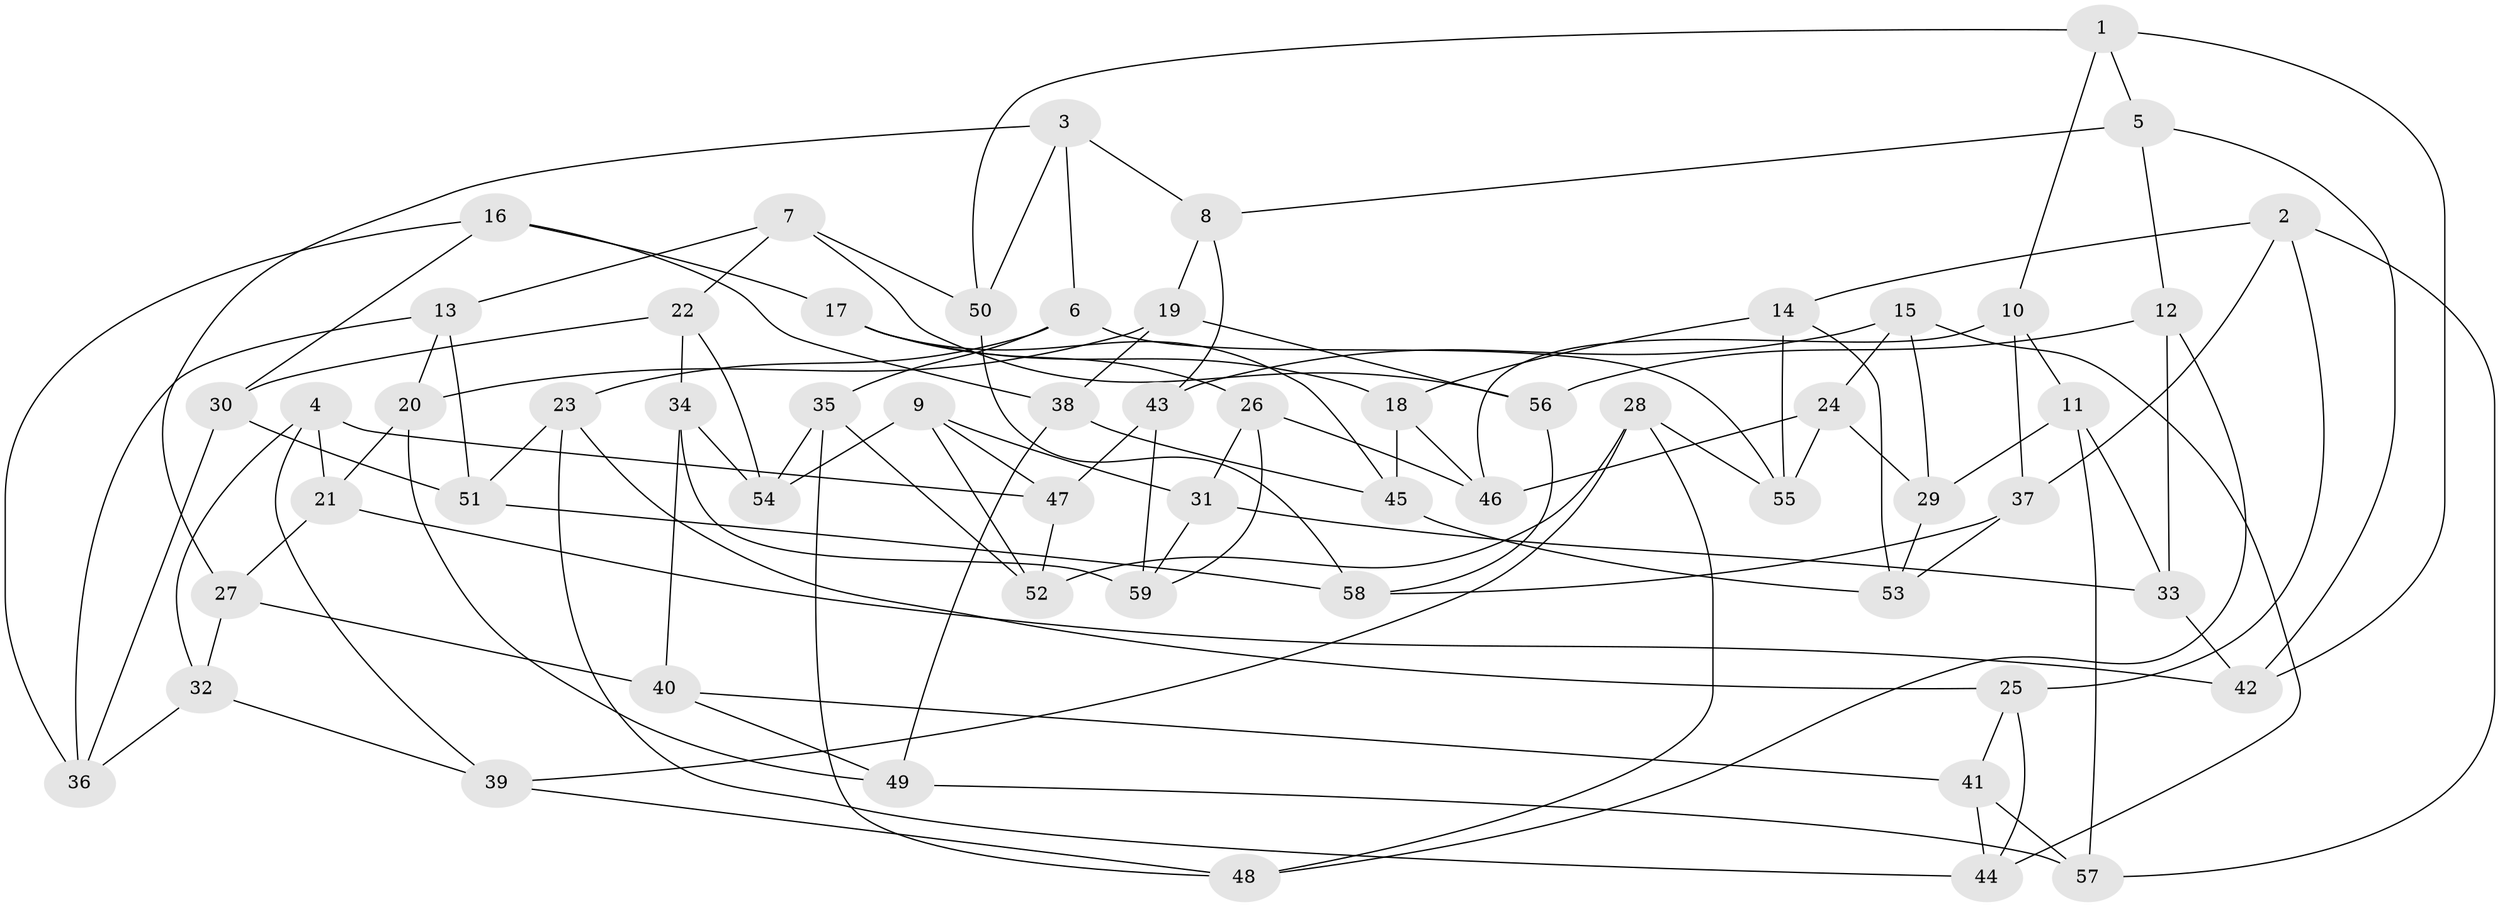 // Generated by graph-tools (version 1.1) at 2025/57/03/09/25 04:57:05]
// undirected, 59 vertices, 118 edges
graph export_dot {
graph [start="1"]
  node [color=gray90,style=filled];
  1;
  2;
  3;
  4;
  5;
  6;
  7;
  8;
  9;
  10;
  11;
  12;
  13;
  14;
  15;
  16;
  17;
  18;
  19;
  20;
  21;
  22;
  23;
  24;
  25;
  26;
  27;
  28;
  29;
  30;
  31;
  32;
  33;
  34;
  35;
  36;
  37;
  38;
  39;
  40;
  41;
  42;
  43;
  44;
  45;
  46;
  47;
  48;
  49;
  50;
  51;
  52;
  53;
  54;
  55;
  56;
  57;
  58;
  59;
  1 -- 50;
  1 -- 42;
  1 -- 5;
  1 -- 10;
  2 -- 37;
  2 -- 14;
  2 -- 25;
  2 -- 57;
  3 -- 50;
  3 -- 6;
  3 -- 27;
  3 -- 8;
  4 -- 39;
  4 -- 21;
  4 -- 47;
  4 -- 32;
  5 -- 42;
  5 -- 12;
  5 -- 8;
  6 -- 35;
  6 -- 23;
  6 -- 55;
  7 -- 13;
  7 -- 22;
  7 -- 56;
  7 -- 50;
  8 -- 19;
  8 -- 43;
  9 -- 47;
  9 -- 52;
  9 -- 31;
  9 -- 54;
  10 -- 37;
  10 -- 11;
  10 -- 46;
  11 -- 29;
  11 -- 57;
  11 -- 33;
  12 -- 56;
  12 -- 48;
  12 -- 33;
  13 -- 36;
  13 -- 51;
  13 -- 20;
  14 -- 18;
  14 -- 55;
  14 -- 53;
  15 -- 44;
  15 -- 43;
  15 -- 24;
  15 -- 29;
  16 -- 36;
  16 -- 17;
  16 -- 30;
  16 -- 38;
  17 -- 45;
  17 -- 26;
  17 -- 18;
  18 -- 46;
  18 -- 45;
  19 -- 56;
  19 -- 20;
  19 -- 38;
  20 -- 21;
  20 -- 49;
  21 -- 42;
  21 -- 27;
  22 -- 54;
  22 -- 34;
  22 -- 30;
  23 -- 51;
  23 -- 44;
  23 -- 25;
  24 -- 46;
  24 -- 55;
  24 -- 29;
  25 -- 44;
  25 -- 41;
  26 -- 59;
  26 -- 46;
  26 -- 31;
  27 -- 32;
  27 -- 40;
  28 -- 52;
  28 -- 48;
  28 -- 55;
  28 -- 39;
  29 -- 53;
  30 -- 51;
  30 -- 36;
  31 -- 33;
  31 -- 59;
  32 -- 36;
  32 -- 39;
  33 -- 42;
  34 -- 40;
  34 -- 59;
  34 -- 54;
  35 -- 54;
  35 -- 48;
  35 -- 52;
  37 -- 58;
  37 -- 53;
  38 -- 45;
  38 -- 49;
  39 -- 48;
  40 -- 49;
  40 -- 41;
  41 -- 44;
  41 -- 57;
  43 -- 59;
  43 -- 47;
  45 -- 53;
  47 -- 52;
  49 -- 57;
  50 -- 58;
  51 -- 58;
  56 -- 58;
}
